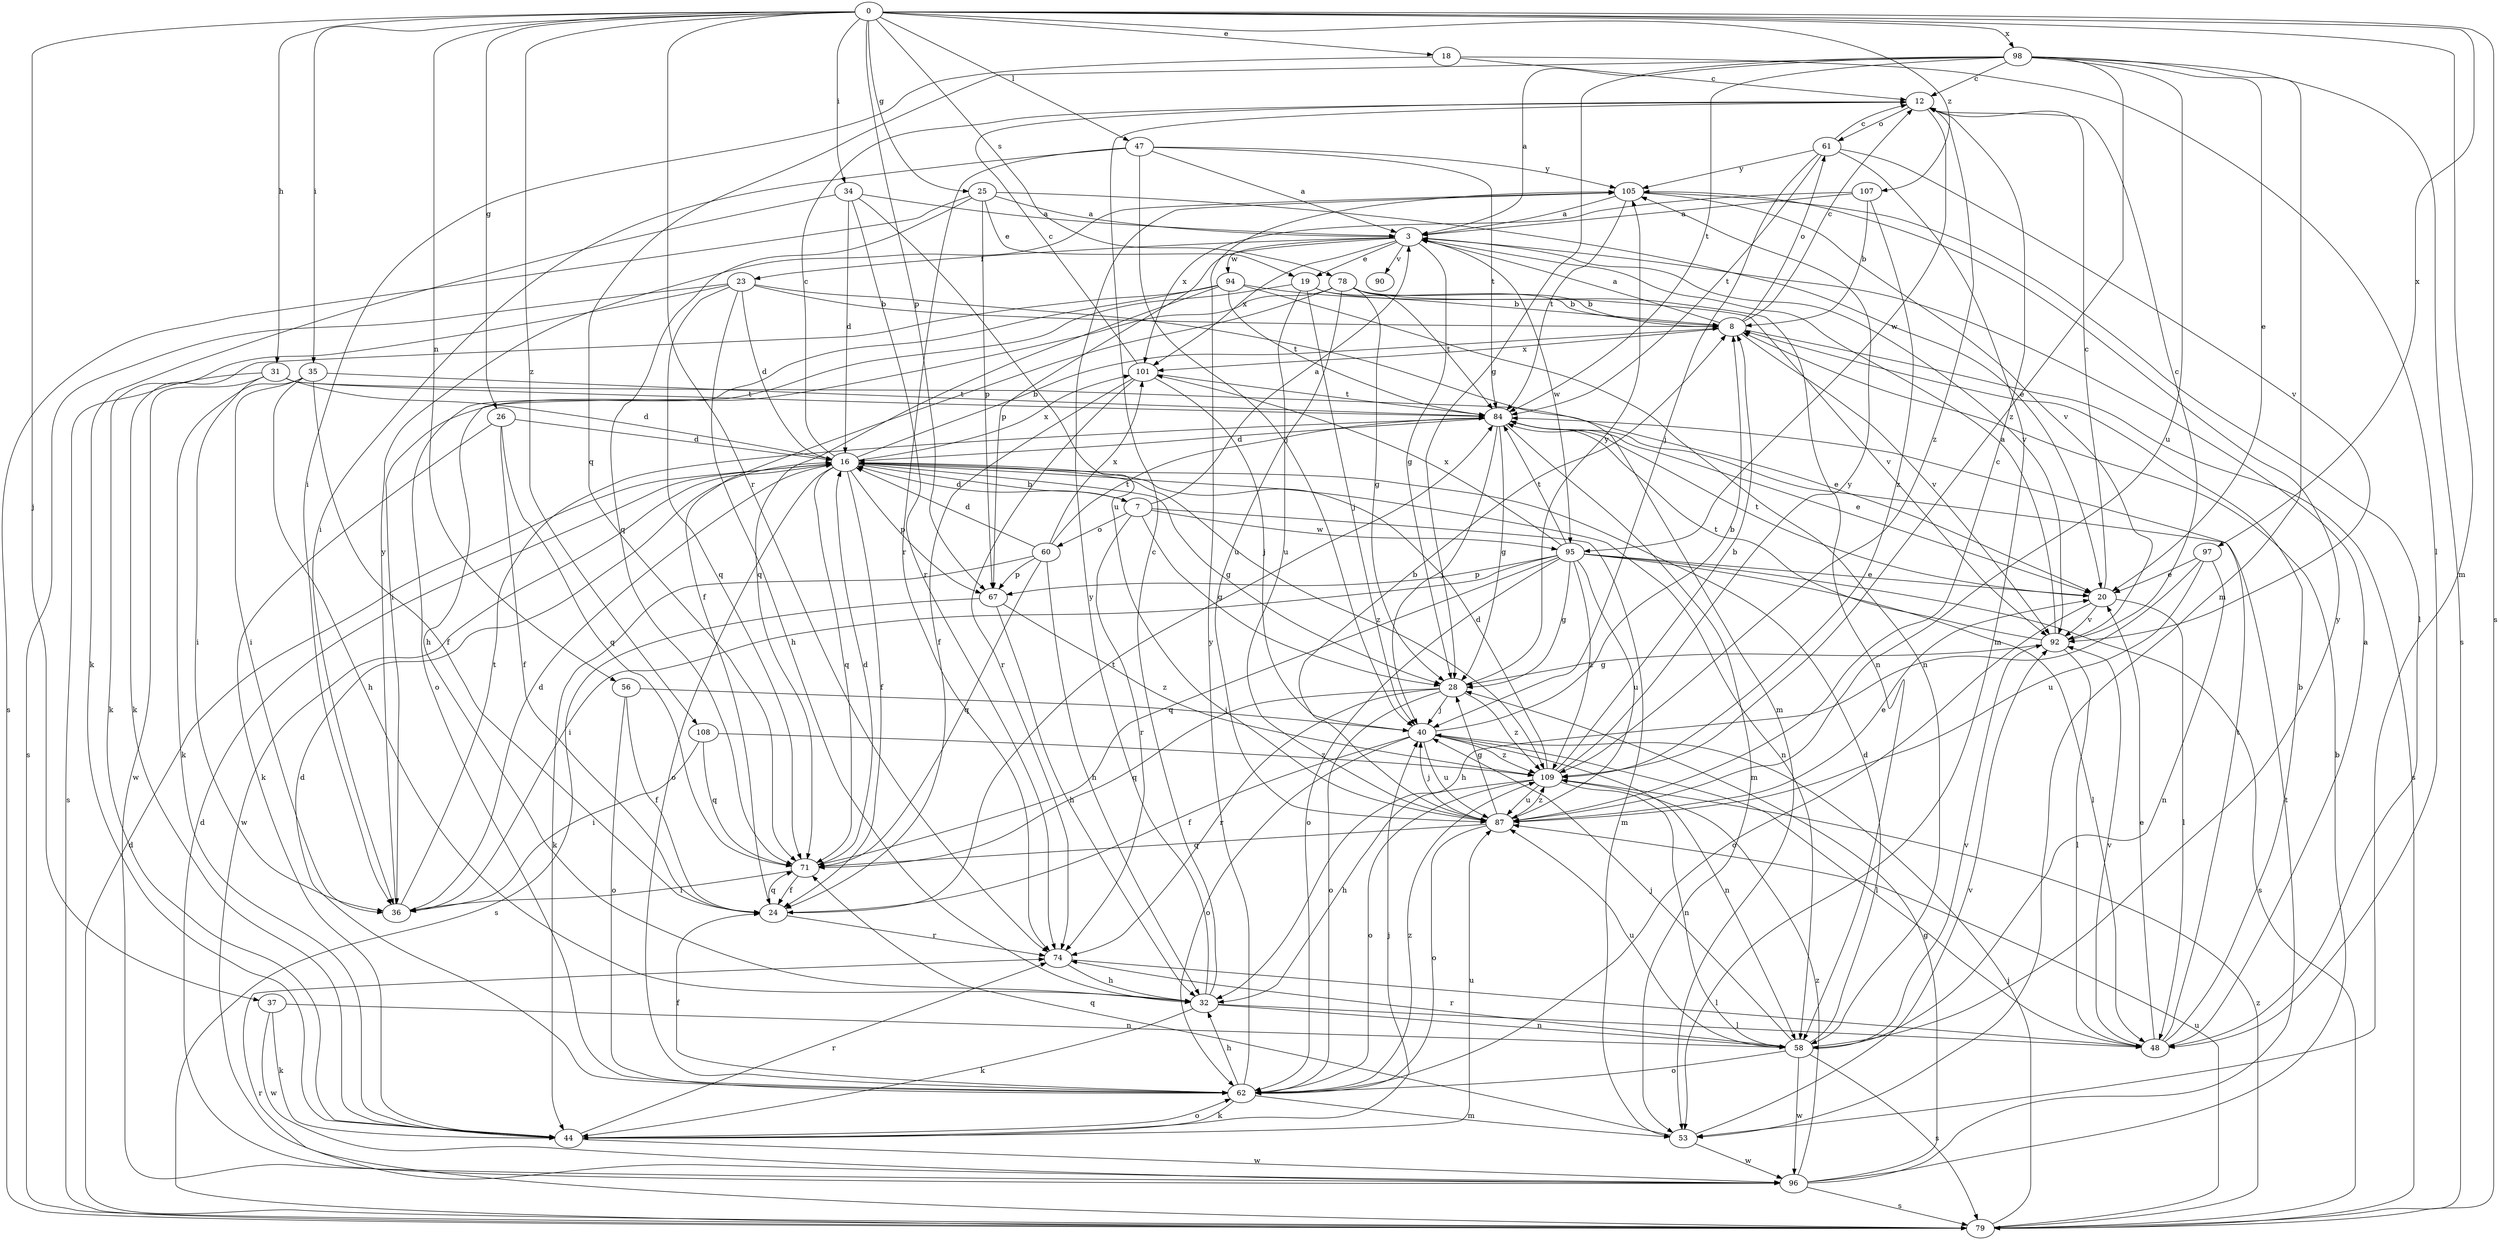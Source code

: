 strict digraph  {
0;
3;
7;
8;
12;
16;
18;
19;
20;
23;
24;
25;
26;
28;
31;
32;
34;
35;
36;
37;
40;
44;
47;
48;
53;
56;
58;
60;
61;
62;
67;
71;
74;
78;
79;
84;
87;
90;
92;
94;
95;
96;
97;
98;
101;
105;
107;
108;
109;
0 -> 18  [label=e];
0 -> 25  [label=g];
0 -> 26  [label=g];
0 -> 31  [label=h];
0 -> 34  [label=i];
0 -> 35  [label=i];
0 -> 37  [label=j];
0 -> 47  [label=l];
0 -> 53  [label=m];
0 -> 56  [label=n];
0 -> 67  [label=p];
0 -> 74  [label=r];
0 -> 78  [label=s];
0 -> 79  [label=s];
0 -> 97  [label=x];
0 -> 98  [label=x];
0 -> 107  [label=z];
0 -> 108  [label=z];
3 -> 19  [label=e];
3 -> 23  [label=f];
3 -> 28  [label=g];
3 -> 67  [label=p];
3 -> 90  [label=v];
3 -> 92  [label=v];
3 -> 94  [label=w];
3 -> 95  [label=w];
3 -> 101  [label=x];
7 -> 3  [label=a];
7 -> 16  [label=d];
7 -> 28  [label=g];
7 -> 53  [label=m];
7 -> 60  [label=o];
7 -> 74  [label=r];
7 -> 95  [label=w];
8 -> 3  [label=a];
8 -> 12  [label=c];
8 -> 61  [label=o];
8 -> 79  [label=s];
8 -> 92  [label=v];
8 -> 101  [label=x];
12 -> 61  [label=o];
12 -> 95  [label=w];
12 -> 109  [label=z];
16 -> 7  [label=b];
16 -> 8  [label=b];
16 -> 12  [label=c];
16 -> 24  [label=f];
16 -> 28  [label=g];
16 -> 58  [label=n];
16 -> 62  [label=o];
16 -> 67  [label=p];
16 -> 71  [label=q];
16 -> 96  [label=w];
16 -> 101  [label=x];
16 -> 109  [label=z];
18 -> 12  [label=c];
18 -> 36  [label=i];
18 -> 48  [label=l];
19 -> 8  [label=b];
19 -> 32  [label=h];
19 -> 40  [label=j];
19 -> 87  [label=u];
19 -> 92  [label=v];
20 -> 12  [label=c];
20 -> 48  [label=l];
20 -> 62  [label=o];
20 -> 84  [label=t];
20 -> 92  [label=v];
23 -> 8  [label=b];
23 -> 16  [label=d];
23 -> 32  [label=h];
23 -> 44  [label=k];
23 -> 53  [label=m];
23 -> 71  [label=q];
23 -> 79  [label=s];
24 -> 71  [label=q];
24 -> 74  [label=r];
24 -> 84  [label=t];
25 -> 3  [label=a];
25 -> 19  [label=e];
25 -> 20  [label=e];
25 -> 67  [label=p];
25 -> 71  [label=q];
25 -> 79  [label=s];
26 -> 16  [label=d];
26 -> 24  [label=f];
26 -> 44  [label=k];
26 -> 71  [label=q];
28 -> 40  [label=j];
28 -> 62  [label=o];
28 -> 71  [label=q];
28 -> 74  [label=r];
28 -> 105  [label=y];
28 -> 109  [label=z];
31 -> 16  [label=d];
31 -> 20  [label=e];
31 -> 36  [label=i];
31 -> 79  [label=s];
31 -> 84  [label=t];
31 -> 96  [label=w];
32 -> 12  [label=c];
32 -> 44  [label=k];
32 -> 48  [label=l];
32 -> 58  [label=n];
32 -> 105  [label=y];
34 -> 3  [label=a];
34 -> 16  [label=d];
34 -> 44  [label=k];
34 -> 74  [label=r];
34 -> 87  [label=u];
35 -> 24  [label=f];
35 -> 32  [label=h];
35 -> 36  [label=i];
35 -> 44  [label=k];
35 -> 84  [label=t];
36 -> 16  [label=d];
36 -> 84  [label=t];
36 -> 105  [label=y];
37 -> 44  [label=k];
37 -> 58  [label=n];
37 -> 96  [label=w];
40 -> 8  [label=b];
40 -> 24  [label=f];
40 -> 48  [label=l];
40 -> 58  [label=n];
40 -> 62  [label=o];
40 -> 87  [label=u];
40 -> 109  [label=z];
44 -> 40  [label=j];
44 -> 62  [label=o];
44 -> 74  [label=r];
44 -> 87  [label=u];
44 -> 96  [label=w];
47 -> 3  [label=a];
47 -> 36  [label=i];
47 -> 40  [label=j];
47 -> 74  [label=r];
47 -> 84  [label=t];
47 -> 105  [label=y];
48 -> 3  [label=a];
48 -> 8  [label=b];
48 -> 20  [label=e];
48 -> 84  [label=t];
48 -> 92  [label=v];
53 -> 71  [label=q];
53 -> 92  [label=v];
53 -> 96  [label=w];
56 -> 24  [label=f];
56 -> 40  [label=j];
56 -> 62  [label=o];
58 -> 16  [label=d];
58 -> 40  [label=j];
58 -> 62  [label=o];
58 -> 74  [label=r];
58 -> 79  [label=s];
58 -> 87  [label=u];
58 -> 92  [label=v];
58 -> 96  [label=w];
58 -> 105  [label=y];
60 -> 16  [label=d];
60 -> 32  [label=h];
60 -> 44  [label=k];
60 -> 67  [label=p];
60 -> 71  [label=q];
60 -> 84  [label=t];
60 -> 101  [label=x];
61 -> 12  [label=c];
61 -> 40  [label=j];
61 -> 53  [label=m];
61 -> 84  [label=t];
61 -> 92  [label=v];
61 -> 105  [label=y];
62 -> 16  [label=d];
62 -> 24  [label=f];
62 -> 32  [label=h];
62 -> 44  [label=k];
62 -> 53  [label=m];
62 -> 105  [label=y];
62 -> 109  [label=z];
67 -> 32  [label=h];
67 -> 79  [label=s];
67 -> 109  [label=z];
71 -> 16  [label=d];
71 -> 24  [label=f];
71 -> 36  [label=i];
74 -> 32  [label=h];
74 -> 48  [label=l];
78 -> 8  [label=b];
78 -> 24  [label=f];
78 -> 28  [label=g];
78 -> 36  [label=i];
78 -> 58  [label=n];
78 -> 84  [label=t];
78 -> 87  [label=u];
79 -> 16  [label=d];
79 -> 40  [label=j];
79 -> 74  [label=r];
79 -> 87  [label=u];
79 -> 109  [label=z];
84 -> 16  [label=d];
84 -> 20  [label=e];
84 -> 28  [label=g];
84 -> 40  [label=j];
84 -> 53  [label=m];
87 -> 8  [label=b];
87 -> 12  [label=c];
87 -> 20  [label=e];
87 -> 28  [label=g];
87 -> 40  [label=j];
87 -> 62  [label=o];
87 -> 71  [label=q];
87 -> 109  [label=z];
92 -> 3  [label=a];
92 -> 12  [label=c];
92 -> 28  [label=g];
92 -> 48  [label=l];
92 -> 84  [label=t];
94 -> 8  [label=b];
94 -> 44  [label=k];
94 -> 58  [label=n];
94 -> 62  [label=o];
94 -> 71  [label=q];
94 -> 84  [label=t];
95 -> 20  [label=e];
95 -> 28  [label=g];
95 -> 36  [label=i];
95 -> 48  [label=l];
95 -> 62  [label=o];
95 -> 67  [label=p];
95 -> 71  [label=q];
95 -> 79  [label=s];
95 -> 84  [label=t];
95 -> 87  [label=u];
95 -> 101  [label=x];
95 -> 109  [label=z];
96 -> 8  [label=b];
96 -> 16  [label=d];
96 -> 28  [label=g];
96 -> 79  [label=s];
96 -> 84  [label=t];
96 -> 109  [label=z];
97 -> 20  [label=e];
97 -> 32  [label=h];
97 -> 58  [label=n];
97 -> 87  [label=u];
98 -> 3  [label=a];
98 -> 12  [label=c];
98 -> 20  [label=e];
98 -> 28  [label=g];
98 -> 53  [label=m];
98 -> 71  [label=q];
98 -> 79  [label=s];
98 -> 84  [label=t];
98 -> 87  [label=u];
98 -> 109  [label=z];
101 -> 12  [label=c];
101 -> 24  [label=f];
101 -> 40  [label=j];
101 -> 74  [label=r];
101 -> 84  [label=t];
105 -> 3  [label=a];
105 -> 48  [label=l];
105 -> 84  [label=t];
105 -> 92  [label=v];
107 -> 3  [label=a];
107 -> 8  [label=b];
107 -> 101  [label=x];
107 -> 109  [label=z];
108 -> 36  [label=i];
108 -> 71  [label=q];
108 -> 109  [label=z];
109 -> 8  [label=b];
109 -> 16  [label=d];
109 -> 32  [label=h];
109 -> 58  [label=n];
109 -> 62  [label=o];
109 -> 87  [label=u];
109 -> 105  [label=y];
}
